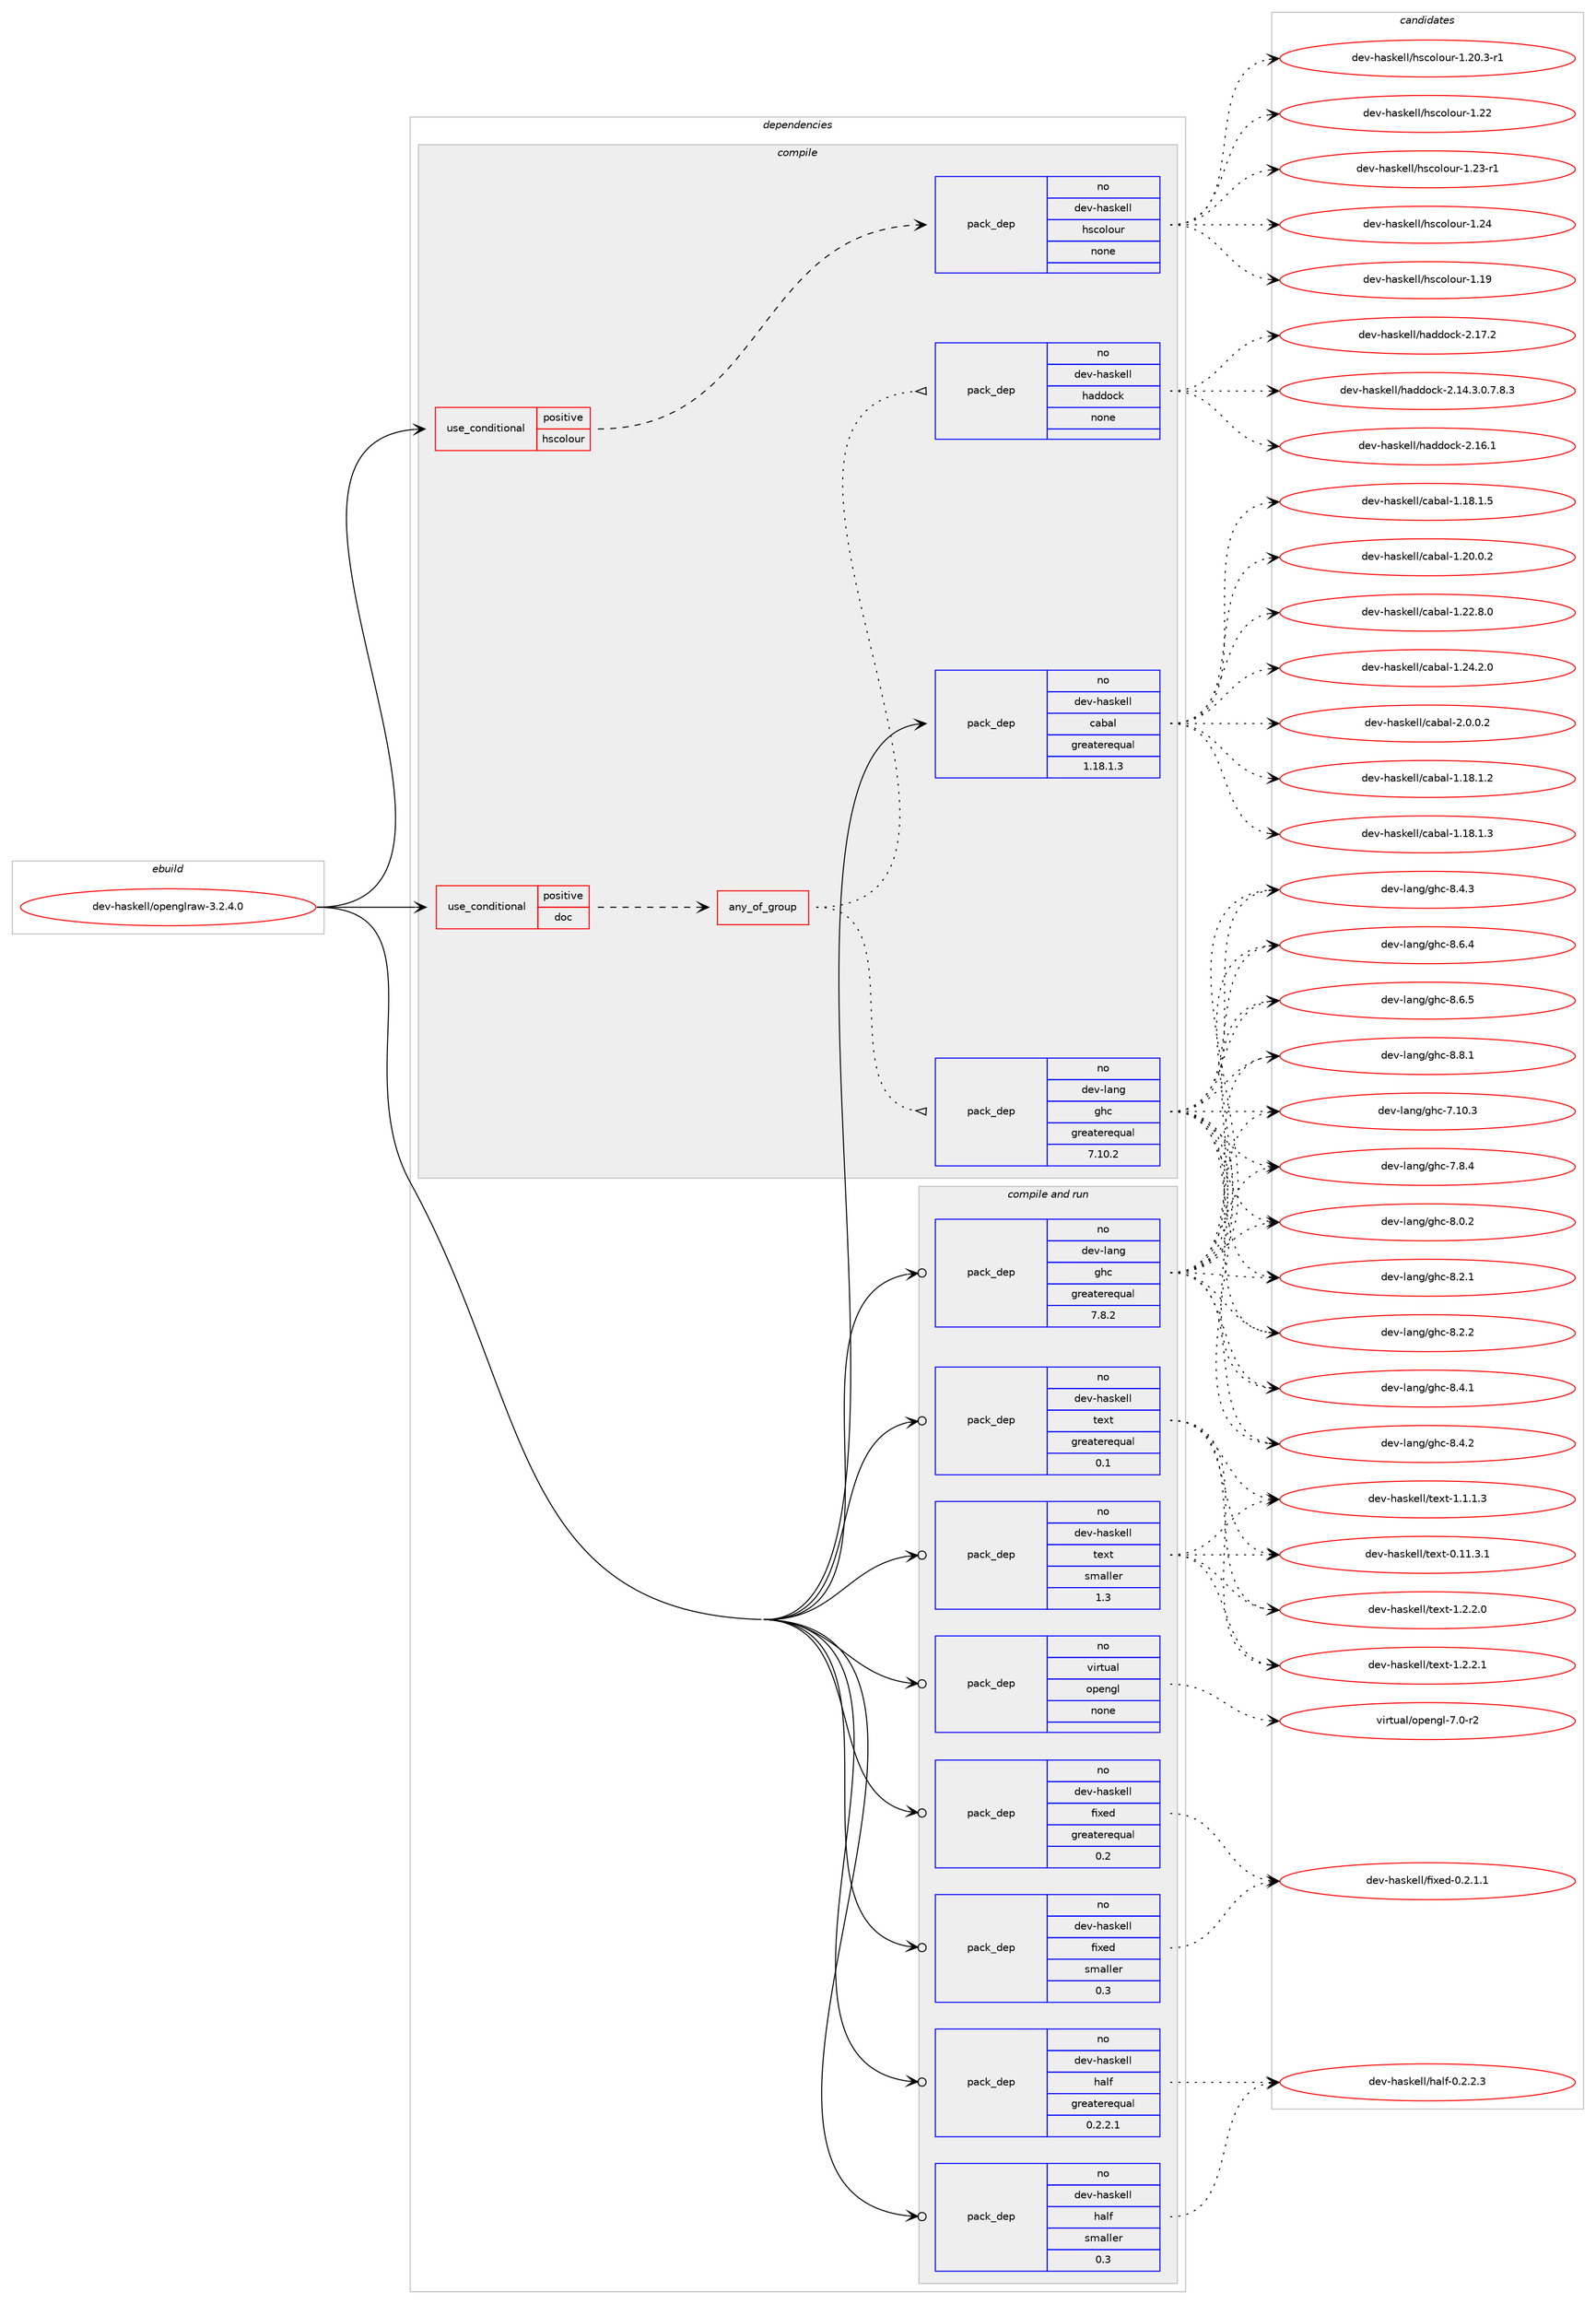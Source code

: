 digraph prolog {

# *************
# Graph options
# *************

newrank=true;
concentrate=true;
compound=true;
graph [rankdir=LR,fontname=Helvetica,fontsize=10,ranksep=1.5];#, ranksep=2.5, nodesep=0.2];
edge  [arrowhead=vee];
node  [fontname=Helvetica,fontsize=10];

# **********
# The ebuild
# **********

subgraph cluster_leftcol {
color=gray;
rank=same;
label=<<i>ebuild</i>>;
id [label="dev-haskell/openglraw-3.2.4.0", color=red, width=4, href="../dev-haskell/openglraw-3.2.4.0.svg"];
}

# ****************
# The dependencies
# ****************

subgraph cluster_midcol {
color=gray;
label=<<i>dependencies</i>>;
subgraph cluster_compile {
fillcolor="#eeeeee";
style=filled;
label=<<i>compile</i>>;
subgraph cond126980 {
dependency540422 [label=<<TABLE BORDER="0" CELLBORDER="1" CELLSPACING="0" CELLPADDING="4"><TR><TD ROWSPAN="3" CELLPADDING="10">use_conditional</TD></TR><TR><TD>positive</TD></TR><TR><TD>doc</TD></TR></TABLE>>, shape=none, color=red];
subgraph any10274 {
dependency540423 [label=<<TABLE BORDER="0" CELLBORDER="1" CELLSPACING="0" CELLPADDING="4"><TR><TD CELLPADDING="10">any_of_group</TD></TR></TABLE>>, shape=none, color=red];subgraph pack402811 {
dependency540424 [label=<<TABLE BORDER="0" CELLBORDER="1" CELLSPACING="0" CELLPADDING="4" WIDTH="220"><TR><TD ROWSPAN="6" CELLPADDING="30">pack_dep</TD></TR><TR><TD WIDTH="110">no</TD></TR><TR><TD>dev-haskell</TD></TR><TR><TD>haddock</TD></TR><TR><TD>none</TD></TR><TR><TD></TD></TR></TABLE>>, shape=none, color=blue];
}
dependency540423:e -> dependency540424:w [weight=20,style="dotted",arrowhead="oinv"];
subgraph pack402812 {
dependency540425 [label=<<TABLE BORDER="0" CELLBORDER="1" CELLSPACING="0" CELLPADDING="4" WIDTH="220"><TR><TD ROWSPAN="6" CELLPADDING="30">pack_dep</TD></TR><TR><TD WIDTH="110">no</TD></TR><TR><TD>dev-lang</TD></TR><TR><TD>ghc</TD></TR><TR><TD>greaterequal</TD></TR><TR><TD>7.10.2</TD></TR></TABLE>>, shape=none, color=blue];
}
dependency540423:e -> dependency540425:w [weight=20,style="dotted",arrowhead="oinv"];
}
dependency540422:e -> dependency540423:w [weight=20,style="dashed",arrowhead="vee"];
}
id:e -> dependency540422:w [weight=20,style="solid",arrowhead="vee"];
subgraph cond126981 {
dependency540426 [label=<<TABLE BORDER="0" CELLBORDER="1" CELLSPACING="0" CELLPADDING="4"><TR><TD ROWSPAN="3" CELLPADDING="10">use_conditional</TD></TR><TR><TD>positive</TD></TR><TR><TD>hscolour</TD></TR></TABLE>>, shape=none, color=red];
subgraph pack402813 {
dependency540427 [label=<<TABLE BORDER="0" CELLBORDER="1" CELLSPACING="0" CELLPADDING="4" WIDTH="220"><TR><TD ROWSPAN="6" CELLPADDING="30">pack_dep</TD></TR><TR><TD WIDTH="110">no</TD></TR><TR><TD>dev-haskell</TD></TR><TR><TD>hscolour</TD></TR><TR><TD>none</TD></TR><TR><TD></TD></TR></TABLE>>, shape=none, color=blue];
}
dependency540426:e -> dependency540427:w [weight=20,style="dashed",arrowhead="vee"];
}
id:e -> dependency540426:w [weight=20,style="solid",arrowhead="vee"];
subgraph pack402814 {
dependency540428 [label=<<TABLE BORDER="0" CELLBORDER="1" CELLSPACING="0" CELLPADDING="4" WIDTH="220"><TR><TD ROWSPAN="6" CELLPADDING="30">pack_dep</TD></TR><TR><TD WIDTH="110">no</TD></TR><TR><TD>dev-haskell</TD></TR><TR><TD>cabal</TD></TR><TR><TD>greaterequal</TD></TR><TR><TD>1.18.1.3</TD></TR></TABLE>>, shape=none, color=blue];
}
id:e -> dependency540428:w [weight=20,style="solid",arrowhead="vee"];
}
subgraph cluster_compileandrun {
fillcolor="#eeeeee";
style=filled;
label=<<i>compile and run</i>>;
subgraph pack402815 {
dependency540429 [label=<<TABLE BORDER="0" CELLBORDER="1" CELLSPACING="0" CELLPADDING="4" WIDTH="220"><TR><TD ROWSPAN="6" CELLPADDING="30">pack_dep</TD></TR><TR><TD WIDTH="110">no</TD></TR><TR><TD>dev-haskell</TD></TR><TR><TD>fixed</TD></TR><TR><TD>greaterequal</TD></TR><TR><TD>0.2</TD></TR></TABLE>>, shape=none, color=blue];
}
id:e -> dependency540429:w [weight=20,style="solid",arrowhead="odotvee"];
subgraph pack402816 {
dependency540430 [label=<<TABLE BORDER="0" CELLBORDER="1" CELLSPACING="0" CELLPADDING="4" WIDTH="220"><TR><TD ROWSPAN="6" CELLPADDING="30">pack_dep</TD></TR><TR><TD WIDTH="110">no</TD></TR><TR><TD>dev-haskell</TD></TR><TR><TD>fixed</TD></TR><TR><TD>smaller</TD></TR><TR><TD>0.3</TD></TR></TABLE>>, shape=none, color=blue];
}
id:e -> dependency540430:w [weight=20,style="solid",arrowhead="odotvee"];
subgraph pack402817 {
dependency540431 [label=<<TABLE BORDER="0" CELLBORDER="1" CELLSPACING="0" CELLPADDING="4" WIDTH="220"><TR><TD ROWSPAN="6" CELLPADDING="30">pack_dep</TD></TR><TR><TD WIDTH="110">no</TD></TR><TR><TD>dev-haskell</TD></TR><TR><TD>half</TD></TR><TR><TD>greaterequal</TD></TR><TR><TD>0.2.2.1</TD></TR></TABLE>>, shape=none, color=blue];
}
id:e -> dependency540431:w [weight=20,style="solid",arrowhead="odotvee"];
subgraph pack402818 {
dependency540432 [label=<<TABLE BORDER="0" CELLBORDER="1" CELLSPACING="0" CELLPADDING="4" WIDTH="220"><TR><TD ROWSPAN="6" CELLPADDING="30">pack_dep</TD></TR><TR><TD WIDTH="110">no</TD></TR><TR><TD>dev-haskell</TD></TR><TR><TD>half</TD></TR><TR><TD>smaller</TD></TR><TR><TD>0.3</TD></TR></TABLE>>, shape=none, color=blue];
}
id:e -> dependency540432:w [weight=20,style="solid",arrowhead="odotvee"];
subgraph pack402819 {
dependency540433 [label=<<TABLE BORDER="0" CELLBORDER="1" CELLSPACING="0" CELLPADDING="4" WIDTH="220"><TR><TD ROWSPAN="6" CELLPADDING="30">pack_dep</TD></TR><TR><TD WIDTH="110">no</TD></TR><TR><TD>dev-haskell</TD></TR><TR><TD>text</TD></TR><TR><TD>greaterequal</TD></TR><TR><TD>0.1</TD></TR></TABLE>>, shape=none, color=blue];
}
id:e -> dependency540433:w [weight=20,style="solid",arrowhead="odotvee"];
subgraph pack402820 {
dependency540434 [label=<<TABLE BORDER="0" CELLBORDER="1" CELLSPACING="0" CELLPADDING="4" WIDTH="220"><TR><TD ROWSPAN="6" CELLPADDING="30">pack_dep</TD></TR><TR><TD WIDTH="110">no</TD></TR><TR><TD>dev-haskell</TD></TR><TR><TD>text</TD></TR><TR><TD>smaller</TD></TR><TR><TD>1.3</TD></TR></TABLE>>, shape=none, color=blue];
}
id:e -> dependency540434:w [weight=20,style="solid",arrowhead="odotvee"];
subgraph pack402821 {
dependency540435 [label=<<TABLE BORDER="0" CELLBORDER="1" CELLSPACING="0" CELLPADDING="4" WIDTH="220"><TR><TD ROWSPAN="6" CELLPADDING="30">pack_dep</TD></TR><TR><TD WIDTH="110">no</TD></TR><TR><TD>dev-lang</TD></TR><TR><TD>ghc</TD></TR><TR><TD>greaterequal</TD></TR><TR><TD>7.8.2</TD></TR></TABLE>>, shape=none, color=blue];
}
id:e -> dependency540435:w [weight=20,style="solid",arrowhead="odotvee"];
subgraph pack402822 {
dependency540436 [label=<<TABLE BORDER="0" CELLBORDER="1" CELLSPACING="0" CELLPADDING="4" WIDTH="220"><TR><TD ROWSPAN="6" CELLPADDING="30">pack_dep</TD></TR><TR><TD WIDTH="110">no</TD></TR><TR><TD>virtual</TD></TR><TR><TD>opengl</TD></TR><TR><TD>none</TD></TR><TR><TD></TD></TR></TABLE>>, shape=none, color=blue];
}
id:e -> dependency540436:w [weight=20,style="solid",arrowhead="odotvee"];
}
subgraph cluster_run {
fillcolor="#eeeeee";
style=filled;
label=<<i>run</i>>;
}
}

# **************
# The candidates
# **************

subgraph cluster_choices {
rank=same;
color=gray;
label=<<i>candidates</i>>;

subgraph choice402811 {
color=black;
nodesep=1;
choice1001011184510497115107101108108471049710010011199107455046495246514648465546564651 [label="dev-haskell/haddock-2.14.3.0.7.8.3", color=red, width=4,href="../dev-haskell/haddock-2.14.3.0.7.8.3.svg"];
choice100101118451049711510710110810847104971001001119910745504649544649 [label="dev-haskell/haddock-2.16.1", color=red, width=4,href="../dev-haskell/haddock-2.16.1.svg"];
choice100101118451049711510710110810847104971001001119910745504649554650 [label="dev-haskell/haddock-2.17.2", color=red, width=4,href="../dev-haskell/haddock-2.17.2.svg"];
dependency540424:e -> choice1001011184510497115107101108108471049710010011199107455046495246514648465546564651:w [style=dotted,weight="100"];
dependency540424:e -> choice100101118451049711510710110810847104971001001119910745504649544649:w [style=dotted,weight="100"];
dependency540424:e -> choice100101118451049711510710110810847104971001001119910745504649554650:w [style=dotted,weight="100"];
}
subgraph choice402812 {
color=black;
nodesep=1;
choice1001011184510897110103471031049945554649484651 [label="dev-lang/ghc-7.10.3", color=red, width=4,href="../dev-lang/ghc-7.10.3.svg"];
choice10010111845108971101034710310499455546564652 [label="dev-lang/ghc-7.8.4", color=red, width=4,href="../dev-lang/ghc-7.8.4.svg"];
choice10010111845108971101034710310499455646484650 [label="dev-lang/ghc-8.0.2", color=red, width=4,href="../dev-lang/ghc-8.0.2.svg"];
choice10010111845108971101034710310499455646504649 [label="dev-lang/ghc-8.2.1", color=red, width=4,href="../dev-lang/ghc-8.2.1.svg"];
choice10010111845108971101034710310499455646504650 [label="dev-lang/ghc-8.2.2", color=red, width=4,href="../dev-lang/ghc-8.2.2.svg"];
choice10010111845108971101034710310499455646524649 [label="dev-lang/ghc-8.4.1", color=red, width=4,href="../dev-lang/ghc-8.4.1.svg"];
choice10010111845108971101034710310499455646524650 [label="dev-lang/ghc-8.4.2", color=red, width=4,href="../dev-lang/ghc-8.4.2.svg"];
choice10010111845108971101034710310499455646524651 [label="dev-lang/ghc-8.4.3", color=red, width=4,href="../dev-lang/ghc-8.4.3.svg"];
choice10010111845108971101034710310499455646544652 [label="dev-lang/ghc-8.6.4", color=red, width=4,href="../dev-lang/ghc-8.6.4.svg"];
choice10010111845108971101034710310499455646544653 [label="dev-lang/ghc-8.6.5", color=red, width=4,href="../dev-lang/ghc-8.6.5.svg"];
choice10010111845108971101034710310499455646564649 [label="dev-lang/ghc-8.8.1", color=red, width=4,href="../dev-lang/ghc-8.8.1.svg"];
dependency540425:e -> choice1001011184510897110103471031049945554649484651:w [style=dotted,weight="100"];
dependency540425:e -> choice10010111845108971101034710310499455546564652:w [style=dotted,weight="100"];
dependency540425:e -> choice10010111845108971101034710310499455646484650:w [style=dotted,weight="100"];
dependency540425:e -> choice10010111845108971101034710310499455646504649:w [style=dotted,weight="100"];
dependency540425:e -> choice10010111845108971101034710310499455646504650:w [style=dotted,weight="100"];
dependency540425:e -> choice10010111845108971101034710310499455646524649:w [style=dotted,weight="100"];
dependency540425:e -> choice10010111845108971101034710310499455646524650:w [style=dotted,weight="100"];
dependency540425:e -> choice10010111845108971101034710310499455646524651:w [style=dotted,weight="100"];
dependency540425:e -> choice10010111845108971101034710310499455646544652:w [style=dotted,weight="100"];
dependency540425:e -> choice10010111845108971101034710310499455646544653:w [style=dotted,weight="100"];
dependency540425:e -> choice10010111845108971101034710310499455646564649:w [style=dotted,weight="100"];
}
subgraph choice402813 {
color=black;
nodesep=1;
choice100101118451049711510710110810847104115991111081111171144549464957 [label="dev-haskell/hscolour-1.19", color=red, width=4,href="../dev-haskell/hscolour-1.19.svg"];
choice10010111845104971151071011081084710411599111108111117114454946504846514511449 [label="dev-haskell/hscolour-1.20.3-r1", color=red, width=4,href="../dev-haskell/hscolour-1.20.3-r1.svg"];
choice100101118451049711510710110810847104115991111081111171144549465050 [label="dev-haskell/hscolour-1.22", color=red, width=4,href="../dev-haskell/hscolour-1.22.svg"];
choice1001011184510497115107101108108471041159911110811111711445494650514511449 [label="dev-haskell/hscolour-1.23-r1", color=red, width=4,href="../dev-haskell/hscolour-1.23-r1.svg"];
choice100101118451049711510710110810847104115991111081111171144549465052 [label="dev-haskell/hscolour-1.24", color=red, width=4,href="../dev-haskell/hscolour-1.24.svg"];
dependency540427:e -> choice100101118451049711510710110810847104115991111081111171144549464957:w [style=dotted,weight="100"];
dependency540427:e -> choice10010111845104971151071011081084710411599111108111117114454946504846514511449:w [style=dotted,weight="100"];
dependency540427:e -> choice100101118451049711510710110810847104115991111081111171144549465050:w [style=dotted,weight="100"];
dependency540427:e -> choice1001011184510497115107101108108471041159911110811111711445494650514511449:w [style=dotted,weight="100"];
dependency540427:e -> choice100101118451049711510710110810847104115991111081111171144549465052:w [style=dotted,weight="100"];
}
subgraph choice402814 {
color=black;
nodesep=1;
choice10010111845104971151071011081084799979897108454946495646494650 [label="dev-haskell/cabal-1.18.1.2", color=red, width=4,href="../dev-haskell/cabal-1.18.1.2.svg"];
choice10010111845104971151071011081084799979897108454946495646494651 [label="dev-haskell/cabal-1.18.1.3", color=red, width=4,href="../dev-haskell/cabal-1.18.1.3.svg"];
choice10010111845104971151071011081084799979897108454946495646494653 [label="dev-haskell/cabal-1.18.1.5", color=red, width=4,href="../dev-haskell/cabal-1.18.1.5.svg"];
choice10010111845104971151071011081084799979897108454946504846484650 [label="dev-haskell/cabal-1.20.0.2", color=red, width=4,href="../dev-haskell/cabal-1.20.0.2.svg"];
choice10010111845104971151071011081084799979897108454946505046564648 [label="dev-haskell/cabal-1.22.8.0", color=red, width=4,href="../dev-haskell/cabal-1.22.8.0.svg"];
choice10010111845104971151071011081084799979897108454946505246504648 [label="dev-haskell/cabal-1.24.2.0", color=red, width=4,href="../dev-haskell/cabal-1.24.2.0.svg"];
choice100101118451049711510710110810847999798971084550464846484650 [label="dev-haskell/cabal-2.0.0.2", color=red, width=4,href="../dev-haskell/cabal-2.0.0.2.svg"];
dependency540428:e -> choice10010111845104971151071011081084799979897108454946495646494650:w [style=dotted,weight="100"];
dependency540428:e -> choice10010111845104971151071011081084799979897108454946495646494651:w [style=dotted,weight="100"];
dependency540428:e -> choice10010111845104971151071011081084799979897108454946495646494653:w [style=dotted,weight="100"];
dependency540428:e -> choice10010111845104971151071011081084799979897108454946504846484650:w [style=dotted,weight="100"];
dependency540428:e -> choice10010111845104971151071011081084799979897108454946505046564648:w [style=dotted,weight="100"];
dependency540428:e -> choice10010111845104971151071011081084799979897108454946505246504648:w [style=dotted,weight="100"];
dependency540428:e -> choice100101118451049711510710110810847999798971084550464846484650:w [style=dotted,weight="100"];
}
subgraph choice402815 {
color=black;
nodesep=1;
choice1001011184510497115107101108108471021051201011004548465046494649 [label="dev-haskell/fixed-0.2.1.1", color=red, width=4,href="../dev-haskell/fixed-0.2.1.1.svg"];
dependency540429:e -> choice1001011184510497115107101108108471021051201011004548465046494649:w [style=dotted,weight="100"];
}
subgraph choice402816 {
color=black;
nodesep=1;
choice1001011184510497115107101108108471021051201011004548465046494649 [label="dev-haskell/fixed-0.2.1.1", color=red, width=4,href="../dev-haskell/fixed-0.2.1.1.svg"];
dependency540430:e -> choice1001011184510497115107101108108471021051201011004548465046494649:w [style=dotted,weight="100"];
}
subgraph choice402817 {
color=black;
nodesep=1;
choice100101118451049711510710110810847104971081024548465046504651 [label="dev-haskell/half-0.2.2.3", color=red, width=4,href="../dev-haskell/half-0.2.2.3.svg"];
dependency540431:e -> choice100101118451049711510710110810847104971081024548465046504651:w [style=dotted,weight="100"];
}
subgraph choice402818 {
color=black;
nodesep=1;
choice100101118451049711510710110810847104971081024548465046504651 [label="dev-haskell/half-0.2.2.3", color=red, width=4,href="../dev-haskell/half-0.2.2.3.svg"];
dependency540432:e -> choice100101118451049711510710110810847104971081024548465046504651:w [style=dotted,weight="100"];
}
subgraph choice402819 {
color=black;
nodesep=1;
choice100101118451049711510710110810847116101120116454846494946514649 [label="dev-haskell/text-0.11.3.1", color=red, width=4,href="../dev-haskell/text-0.11.3.1.svg"];
choice1001011184510497115107101108108471161011201164549464946494651 [label="dev-haskell/text-1.1.1.3", color=red, width=4,href="../dev-haskell/text-1.1.1.3.svg"];
choice1001011184510497115107101108108471161011201164549465046504648 [label="dev-haskell/text-1.2.2.0", color=red, width=4,href="../dev-haskell/text-1.2.2.0.svg"];
choice1001011184510497115107101108108471161011201164549465046504649 [label="dev-haskell/text-1.2.2.1", color=red, width=4,href="../dev-haskell/text-1.2.2.1.svg"];
dependency540433:e -> choice100101118451049711510710110810847116101120116454846494946514649:w [style=dotted,weight="100"];
dependency540433:e -> choice1001011184510497115107101108108471161011201164549464946494651:w [style=dotted,weight="100"];
dependency540433:e -> choice1001011184510497115107101108108471161011201164549465046504648:w [style=dotted,weight="100"];
dependency540433:e -> choice1001011184510497115107101108108471161011201164549465046504649:w [style=dotted,weight="100"];
}
subgraph choice402820 {
color=black;
nodesep=1;
choice100101118451049711510710110810847116101120116454846494946514649 [label="dev-haskell/text-0.11.3.1", color=red, width=4,href="../dev-haskell/text-0.11.3.1.svg"];
choice1001011184510497115107101108108471161011201164549464946494651 [label="dev-haskell/text-1.1.1.3", color=red, width=4,href="../dev-haskell/text-1.1.1.3.svg"];
choice1001011184510497115107101108108471161011201164549465046504648 [label="dev-haskell/text-1.2.2.0", color=red, width=4,href="../dev-haskell/text-1.2.2.0.svg"];
choice1001011184510497115107101108108471161011201164549465046504649 [label="dev-haskell/text-1.2.2.1", color=red, width=4,href="../dev-haskell/text-1.2.2.1.svg"];
dependency540434:e -> choice100101118451049711510710110810847116101120116454846494946514649:w [style=dotted,weight="100"];
dependency540434:e -> choice1001011184510497115107101108108471161011201164549464946494651:w [style=dotted,weight="100"];
dependency540434:e -> choice1001011184510497115107101108108471161011201164549465046504648:w [style=dotted,weight="100"];
dependency540434:e -> choice1001011184510497115107101108108471161011201164549465046504649:w [style=dotted,weight="100"];
}
subgraph choice402821 {
color=black;
nodesep=1;
choice1001011184510897110103471031049945554649484651 [label="dev-lang/ghc-7.10.3", color=red, width=4,href="../dev-lang/ghc-7.10.3.svg"];
choice10010111845108971101034710310499455546564652 [label="dev-lang/ghc-7.8.4", color=red, width=4,href="../dev-lang/ghc-7.8.4.svg"];
choice10010111845108971101034710310499455646484650 [label="dev-lang/ghc-8.0.2", color=red, width=4,href="../dev-lang/ghc-8.0.2.svg"];
choice10010111845108971101034710310499455646504649 [label="dev-lang/ghc-8.2.1", color=red, width=4,href="../dev-lang/ghc-8.2.1.svg"];
choice10010111845108971101034710310499455646504650 [label="dev-lang/ghc-8.2.2", color=red, width=4,href="../dev-lang/ghc-8.2.2.svg"];
choice10010111845108971101034710310499455646524649 [label="dev-lang/ghc-8.4.1", color=red, width=4,href="../dev-lang/ghc-8.4.1.svg"];
choice10010111845108971101034710310499455646524650 [label="dev-lang/ghc-8.4.2", color=red, width=4,href="../dev-lang/ghc-8.4.2.svg"];
choice10010111845108971101034710310499455646524651 [label="dev-lang/ghc-8.4.3", color=red, width=4,href="../dev-lang/ghc-8.4.3.svg"];
choice10010111845108971101034710310499455646544652 [label="dev-lang/ghc-8.6.4", color=red, width=4,href="../dev-lang/ghc-8.6.4.svg"];
choice10010111845108971101034710310499455646544653 [label="dev-lang/ghc-8.6.5", color=red, width=4,href="../dev-lang/ghc-8.6.5.svg"];
choice10010111845108971101034710310499455646564649 [label="dev-lang/ghc-8.8.1", color=red, width=4,href="../dev-lang/ghc-8.8.1.svg"];
dependency540435:e -> choice1001011184510897110103471031049945554649484651:w [style=dotted,weight="100"];
dependency540435:e -> choice10010111845108971101034710310499455546564652:w [style=dotted,weight="100"];
dependency540435:e -> choice10010111845108971101034710310499455646484650:w [style=dotted,weight="100"];
dependency540435:e -> choice10010111845108971101034710310499455646504649:w [style=dotted,weight="100"];
dependency540435:e -> choice10010111845108971101034710310499455646504650:w [style=dotted,weight="100"];
dependency540435:e -> choice10010111845108971101034710310499455646524649:w [style=dotted,weight="100"];
dependency540435:e -> choice10010111845108971101034710310499455646524650:w [style=dotted,weight="100"];
dependency540435:e -> choice10010111845108971101034710310499455646524651:w [style=dotted,weight="100"];
dependency540435:e -> choice10010111845108971101034710310499455646544652:w [style=dotted,weight="100"];
dependency540435:e -> choice10010111845108971101034710310499455646544653:w [style=dotted,weight="100"];
dependency540435:e -> choice10010111845108971101034710310499455646564649:w [style=dotted,weight="100"];
}
subgraph choice402822 {
color=black;
nodesep=1;
choice1181051141161179710847111112101110103108455546484511450 [label="virtual/opengl-7.0-r2", color=red, width=4,href="../virtual/opengl-7.0-r2.svg"];
dependency540436:e -> choice1181051141161179710847111112101110103108455546484511450:w [style=dotted,weight="100"];
}
}

}
